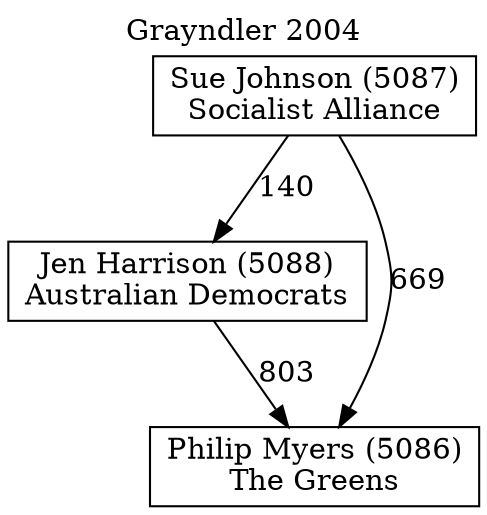 // House preference flow
digraph "Philip Myers (5086)_Grayndler_2004" {
	graph [label="Grayndler 2004" labelloc=t mclimit=10]
	node [shape=box]
	"Jen Harrison (5088)" [label="Jen Harrison (5088)
Australian Democrats"]
	"Philip Myers (5086)" [label="Philip Myers (5086)
The Greens"]
	"Sue Johnson (5087)" [label="Sue Johnson (5087)
Socialist Alliance"]
	"Jen Harrison (5088)" -> "Philip Myers (5086)" [label=803]
	"Sue Johnson (5087)" -> "Jen Harrison (5088)" [label=140]
	"Sue Johnson (5087)" -> "Philip Myers (5086)" [label=669]
}
